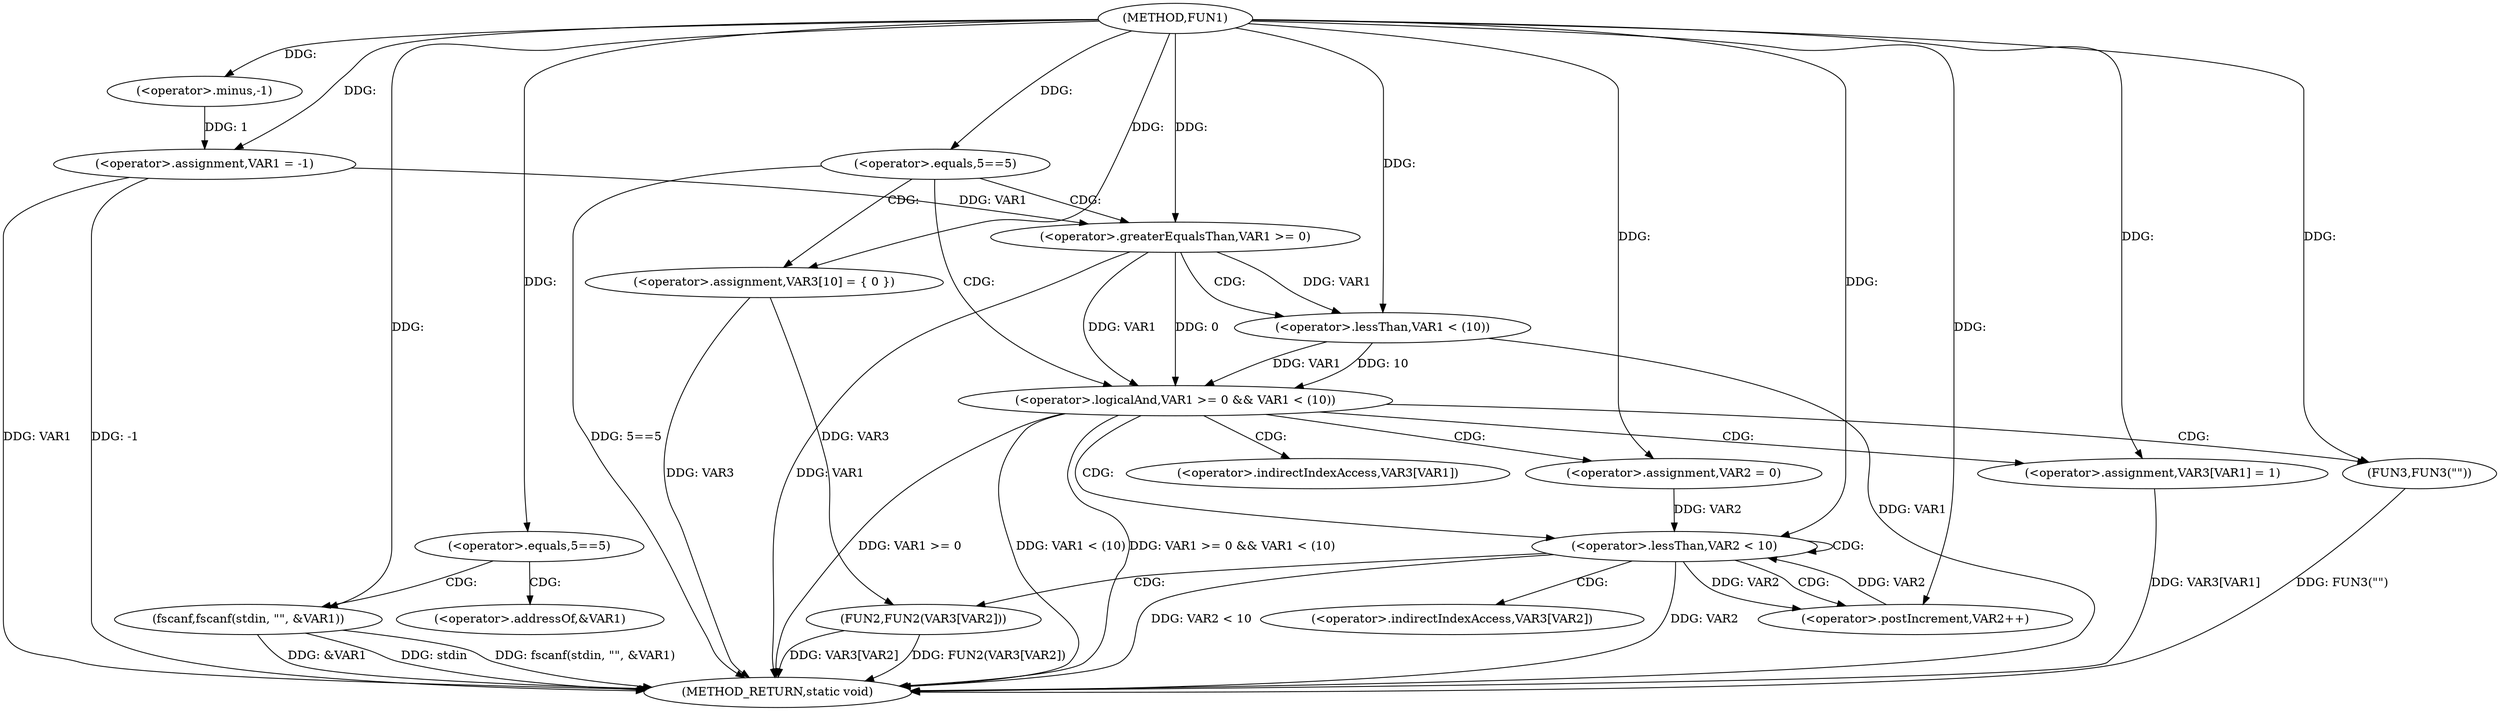 digraph FUN1 {  
"1000100" [label = "(METHOD,FUN1)" ]
"1000159" [label = "(METHOD_RETURN,static void)" ]
"1000103" [label = "(<operator>.assignment,VAR1 = -1)" ]
"1000105" [label = "(<operator>.minus,-1)" ]
"1000108" [label = "(<operator>.equals,5==5)" ]
"1000112" [label = "(fscanf,fscanf(stdin, \"\", &VAR1))" ]
"1000118" [label = "(<operator>.equals,5==5)" ]
"1000125" [label = "(<operator>.assignment,VAR3[10] = { 0 })" ]
"1000128" [label = "(<operator>.logicalAnd,VAR1 >= 0 && VAR1 < (10))" ]
"1000129" [label = "(<operator>.greaterEqualsThan,VAR1 >= 0)" ]
"1000132" [label = "(<operator>.lessThan,VAR1 < (10))" ]
"1000136" [label = "(<operator>.assignment,VAR3[VAR1] = 1)" ]
"1000142" [label = "(<operator>.assignment,VAR2 = 0)" ]
"1000145" [label = "(<operator>.lessThan,VAR2 < 10)" ]
"1000148" [label = "(<operator>.postIncrement,VAR2++)" ]
"1000151" [label = "(FUN2,FUN2(VAR3[VAR2]))" ]
"1000157" [label = "(FUN3,FUN3(\"\"))" ]
"1000115" [label = "(<operator>.addressOf,&VAR1)" ]
"1000137" [label = "(<operator>.indirectIndexAccess,VAR3[VAR1])" ]
"1000152" [label = "(<operator>.indirectIndexAccess,VAR3[VAR2])" ]
  "1000151" -> "1000159"  [ label = "DDG: FUN2(VAR3[VAR2])"] 
  "1000157" -> "1000159"  [ label = "DDG: FUN3(\"\")"] 
  "1000103" -> "1000159"  [ label = "DDG: VAR1"] 
  "1000103" -> "1000159"  [ label = "DDG: -1"] 
  "1000128" -> "1000159"  [ label = "DDG: VAR1 < (10)"] 
  "1000151" -> "1000159"  [ label = "DDG: VAR3[VAR2]"] 
  "1000112" -> "1000159"  [ label = "DDG: &VAR1"] 
  "1000118" -> "1000159"  [ label = "DDG: 5==5"] 
  "1000112" -> "1000159"  [ label = "DDG: stdin"] 
  "1000128" -> "1000159"  [ label = "DDG: VAR1 >= 0 && VAR1 < (10)"] 
  "1000145" -> "1000159"  [ label = "DDG: VAR2"] 
  "1000136" -> "1000159"  [ label = "DDG: VAR3[VAR1]"] 
  "1000129" -> "1000159"  [ label = "DDG: VAR1"] 
  "1000125" -> "1000159"  [ label = "DDG: VAR3"] 
  "1000128" -> "1000159"  [ label = "DDG: VAR1 >= 0"] 
  "1000132" -> "1000159"  [ label = "DDG: VAR1"] 
  "1000112" -> "1000159"  [ label = "DDG: fscanf(stdin, \"\", &VAR1)"] 
  "1000145" -> "1000159"  [ label = "DDG: VAR2 < 10"] 
  "1000105" -> "1000103"  [ label = "DDG: 1"] 
  "1000100" -> "1000103"  [ label = "DDG: "] 
  "1000100" -> "1000105"  [ label = "DDG: "] 
  "1000100" -> "1000108"  [ label = "DDG: "] 
  "1000100" -> "1000112"  [ label = "DDG: "] 
  "1000100" -> "1000118"  [ label = "DDG: "] 
  "1000100" -> "1000125"  [ label = "DDG: "] 
  "1000129" -> "1000128"  [ label = "DDG: VAR1"] 
  "1000129" -> "1000128"  [ label = "DDG: 0"] 
  "1000103" -> "1000129"  [ label = "DDG: VAR1"] 
  "1000100" -> "1000129"  [ label = "DDG: "] 
  "1000132" -> "1000128"  [ label = "DDG: VAR1"] 
  "1000132" -> "1000128"  [ label = "DDG: 10"] 
  "1000129" -> "1000132"  [ label = "DDG: VAR1"] 
  "1000100" -> "1000132"  [ label = "DDG: "] 
  "1000100" -> "1000136"  [ label = "DDG: "] 
  "1000100" -> "1000142"  [ label = "DDG: "] 
  "1000148" -> "1000145"  [ label = "DDG: VAR2"] 
  "1000142" -> "1000145"  [ label = "DDG: VAR2"] 
  "1000100" -> "1000145"  [ label = "DDG: "] 
  "1000145" -> "1000148"  [ label = "DDG: VAR2"] 
  "1000100" -> "1000148"  [ label = "DDG: "] 
  "1000125" -> "1000151"  [ label = "DDG: VAR3"] 
  "1000100" -> "1000157"  [ label = "DDG: "] 
  "1000108" -> "1000112"  [ label = "CDG: "] 
  "1000108" -> "1000115"  [ label = "CDG: "] 
  "1000118" -> "1000125"  [ label = "CDG: "] 
  "1000118" -> "1000128"  [ label = "CDG: "] 
  "1000118" -> "1000129"  [ label = "CDG: "] 
  "1000128" -> "1000142"  [ label = "CDG: "] 
  "1000128" -> "1000137"  [ label = "CDG: "] 
  "1000128" -> "1000145"  [ label = "CDG: "] 
  "1000128" -> "1000136"  [ label = "CDG: "] 
  "1000128" -> "1000157"  [ label = "CDG: "] 
  "1000129" -> "1000132"  [ label = "CDG: "] 
  "1000145" -> "1000151"  [ label = "CDG: "] 
  "1000145" -> "1000145"  [ label = "CDG: "] 
  "1000145" -> "1000152"  [ label = "CDG: "] 
  "1000145" -> "1000148"  [ label = "CDG: "] 
}

